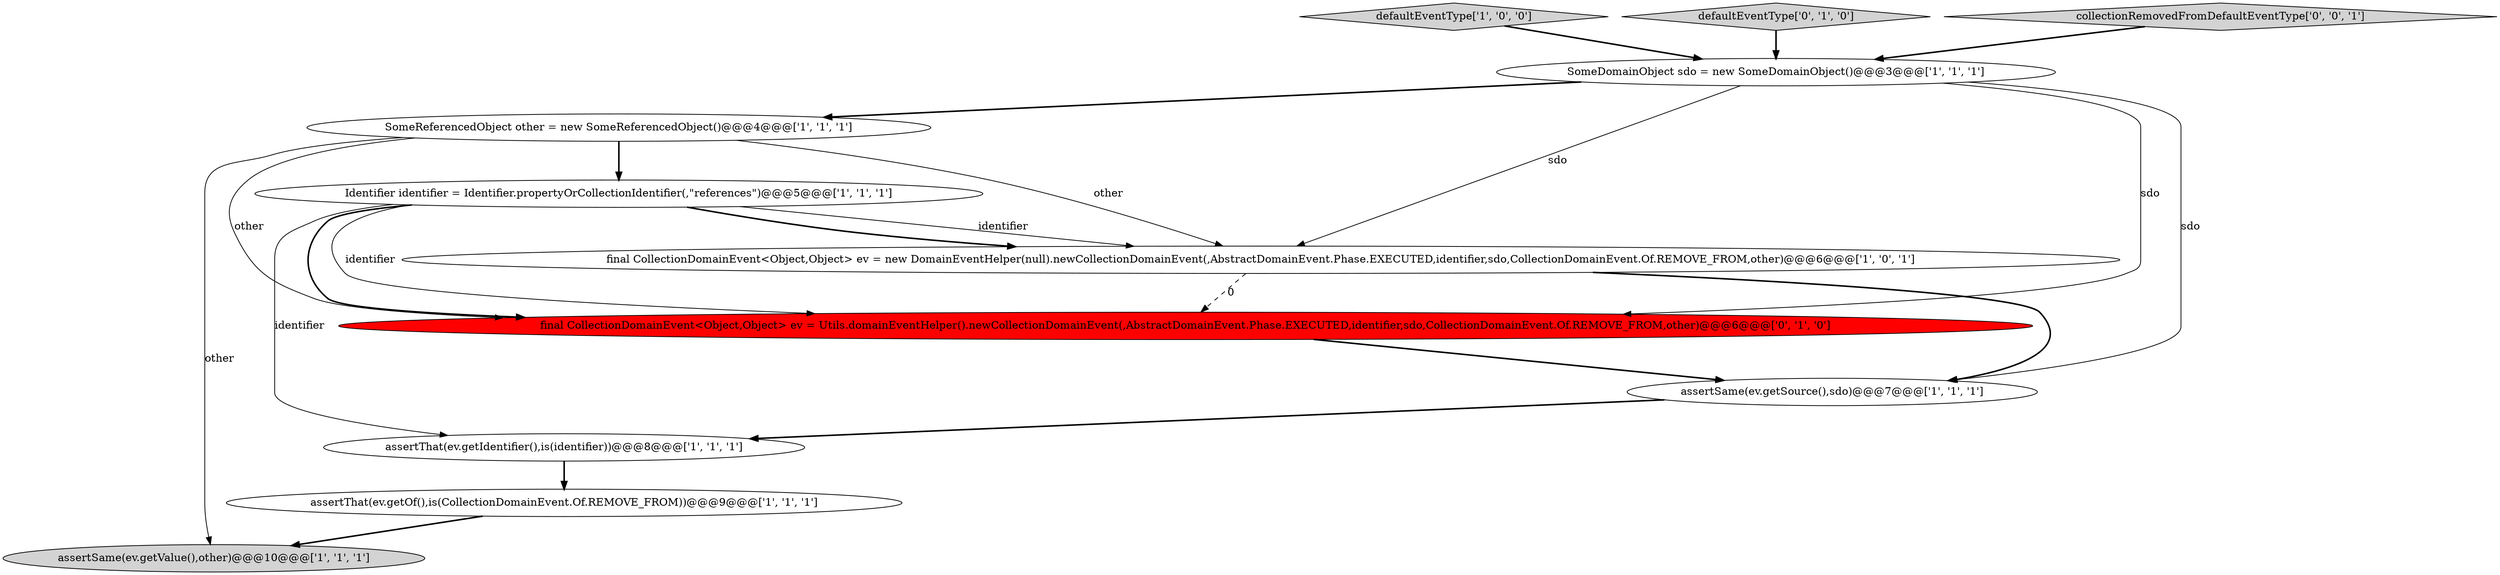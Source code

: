 digraph {
2 [style = filled, label = "assertThat(ev.getOf(),is(CollectionDomainEvent.Of.REMOVE_FROM))@@@9@@@['1', '1', '1']", fillcolor = white, shape = ellipse image = "AAA0AAABBB1BBB"];
7 [style = filled, label = "defaultEventType['1', '0', '0']", fillcolor = lightgray, shape = diamond image = "AAA0AAABBB1BBB"];
5 [style = filled, label = "SomeDomainObject sdo = new SomeDomainObject()@@@3@@@['1', '1', '1']", fillcolor = white, shape = ellipse image = "AAA0AAABBB1BBB"];
3 [style = filled, label = "assertSame(ev.getSource(),sdo)@@@7@@@['1', '1', '1']", fillcolor = white, shape = ellipse image = "AAA0AAABBB1BBB"];
1 [style = filled, label = "SomeReferencedObject other = new SomeReferencedObject()@@@4@@@['1', '1', '1']", fillcolor = white, shape = ellipse image = "AAA0AAABBB1BBB"];
8 [style = filled, label = "assertSame(ev.getValue(),other)@@@10@@@['1', '1', '1']", fillcolor = lightgray, shape = ellipse image = "AAA0AAABBB1BBB"];
0 [style = filled, label = "Identifier identifier = Identifier.propertyOrCollectionIdentifier(,\"references\")@@@5@@@['1', '1', '1']", fillcolor = white, shape = ellipse image = "AAA0AAABBB1BBB"];
9 [style = filled, label = "final CollectionDomainEvent<Object,Object> ev = Utils.domainEventHelper().newCollectionDomainEvent(,AbstractDomainEvent.Phase.EXECUTED,identifier,sdo,CollectionDomainEvent.Of.REMOVE_FROM,other)@@@6@@@['0', '1', '0']", fillcolor = red, shape = ellipse image = "AAA1AAABBB2BBB"];
6 [style = filled, label = "final CollectionDomainEvent<Object,Object> ev = new DomainEventHelper(null).newCollectionDomainEvent(,AbstractDomainEvent.Phase.EXECUTED,identifier,sdo,CollectionDomainEvent.Of.REMOVE_FROM,other)@@@6@@@['1', '0', '1']", fillcolor = white, shape = ellipse image = "AAA0AAABBB1BBB"];
10 [style = filled, label = "defaultEventType['0', '1', '0']", fillcolor = lightgray, shape = diamond image = "AAA0AAABBB2BBB"];
11 [style = filled, label = "collectionRemovedFromDefaultEventType['0', '0', '1']", fillcolor = lightgray, shape = diamond image = "AAA0AAABBB3BBB"];
4 [style = filled, label = "assertThat(ev.getIdentifier(),is(identifier))@@@8@@@['1', '1', '1']", fillcolor = white, shape = ellipse image = "AAA0AAABBB1BBB"];
6->3 [style = bold, label=""];
0->9 [style = bold, label=""];
5->9 [style = solid, label="sdo"];
0->6 [style = bold, label=""];
6->9 [style = dashed, label="0"];
1->6 [style = solid, label="other"];
1->0 [style = bold, label=""];
4->2 [style = bold, label=""];
1->9 [style = solid, label="other"];
0->9 [style = solid, label="identifier"];
3->4 [style = bold, label=""];
1->8 [style = solid, label="other"];
5->1 [style = bold, label=""];
11->5 [style = bold, label=""];
7->5 [style = bold, label=""];
10->5 [style = bold, label=""];
0->6 [style = solid, label="identifier"];
9->3 [style = bold, label=""];
5->6 [style = solid, label="sdo"];
5->3 [style = solid, label="sdo"];
0->4 [style = solid, label="identifier"];
2->8 [style = bold, label=""];
}
